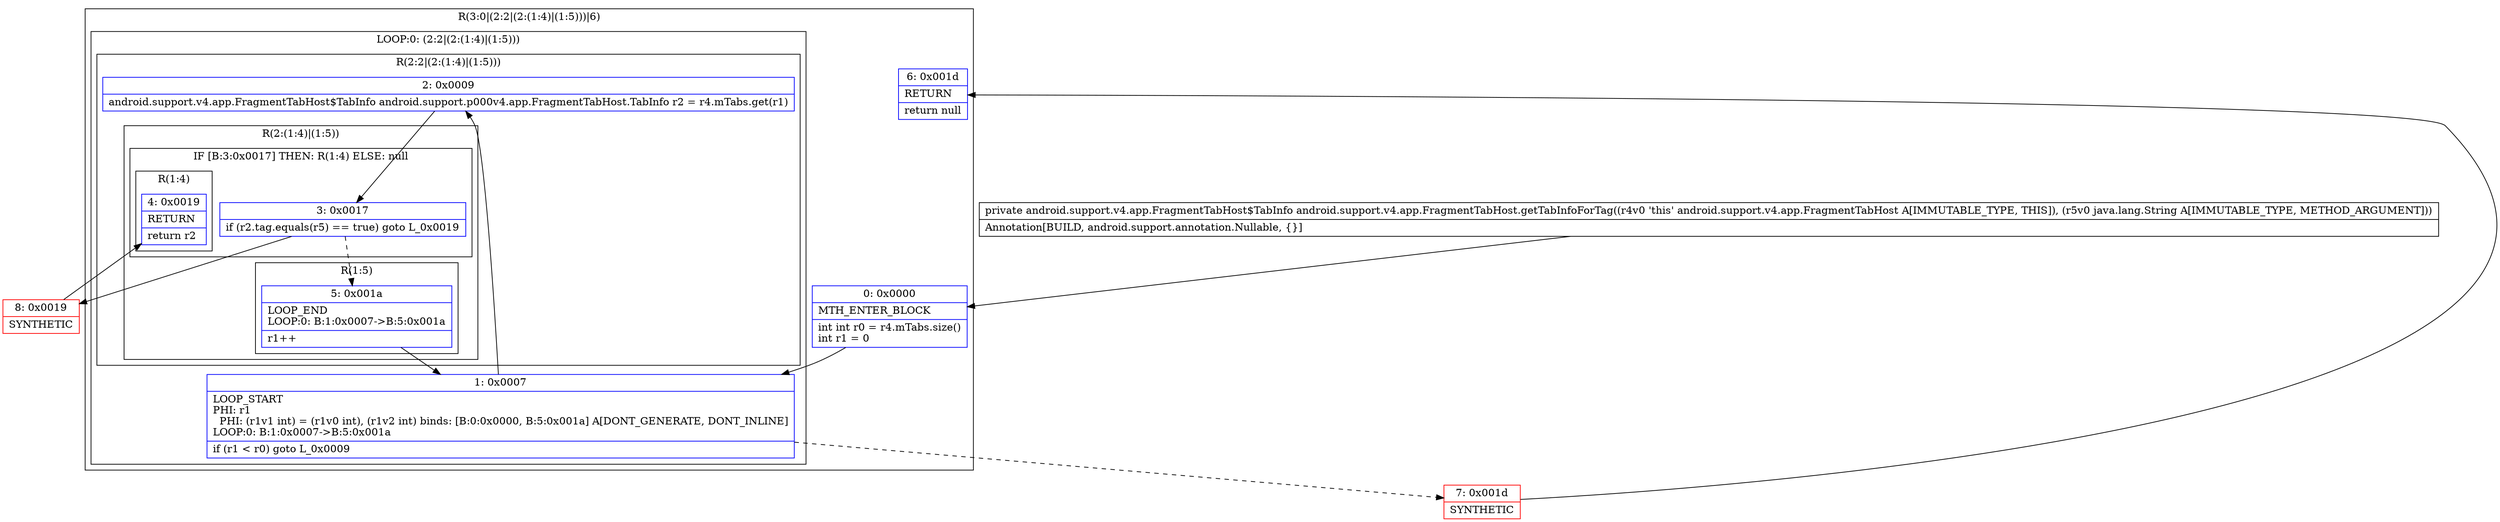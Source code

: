 digraph "CFG forandroid.support.v4.app.FragmentTabHost.getTabInfoForTag(Ljava\/lang\/String;)Landroid\/support\/v4\/app\/FragmentTabHost$TabInfo;" {
subgraph cluster_Region_1154750053 {
label = "R(3:0|(2:2|(2:(1:4)|(1:5)))|6)";
node [shape=record,color=blue];
Node_0 [shape=record,label="{0\:\ 0x0000|MTH_ENTER_BLOCK\l|int int r0 = r4.mTabs.size()\lint r1 = 0\l}"];
subgraph cluster_LoopRegion_165908652 {
label = "LOOP:0: (2:2|(2:(1:4)|(1:5)))";
node [shape=record,color=blue];
Node_1 [shape=record,label="{1\:\ 0x0007|LOOP_START\lPHI: r1 \l  PHI: (r1v1 int) = (r1v0 int), (r1v2 int) binds: [B:0:0x0000, B:5:0x001a] A[DONT_GENERATE, DONT_INLINE]\lLOOP:0: B:1:0x0007\-\>B:5:0x001a\l|if (r1 \< r0) goto L_0x0009\l}"];
subgraph cluster_Region_1924013021 {
label = "R(2:2|(2:(1:4)|(1:5)))";
node [shape=record,color=blue];
Node_2 [shape=record,label="{2\:\ 0x0009|android.support.v4.app.FragmentTabHost$TabInfo android.support.p000v4.app.FragmentTabHost.TabInfo r2 = r4.mTabs.get(r1)\l}"];
subgraph cluster_Region_1898683004 {
label = "R(2:(1:4)|(1:5))";
node [shape=record,color=blue];
subgraph cluster_IfRegion_372071635 {
label = "IF [B:3:0x0017] THEN: R(1:4) ELSE: null";
node [shape=record,color=blue];
Node_3 [shape=record,label="{3\:\ 0x0017|if (r2.tag.equals(r5) == true) goto L_0x0019\l}"];
subgraph cluster_Region_56543306 {
label = "R(1:4)";
node [shape=record,color=blue];
Node_4 [shape=record,label="{4\:\ 0x0019|RETURN\l|return r2\l}"];
}
}
subgraph cluster_Region_1512411646 {
label = "R(1:5)";
node [shape=record,color=blue];
Node_5 [shape=record,label="{5\:\ 0x001a|LOOP_END\lLOOP:0: B:1:0x0007\-\>B:5:0x001a\l|r1++\l}"];
}
}
}
}
Node_6 [shape=record,label="{6\:\ 0x001d|RETURN\l|return null\l}"];
}
Node_7 [shape=record,color=red,label="{7\:\ 0x001d|SYNTHETIC\l}"];
Node_8 [shape=record,color=red,label="{8\:\ 0x0019|SYNTHETIC\l}"];
MethodNode[shape=record,label="{private android.support.v4.app.FragmentTabHost$TabInfo android.support.v4.app.FragmentTabHost.getTabInfoForTag((r4v0 'this' android.support.v4.app.FragmentTabHost A[IMMUTABLE_TYPE, THIS]), (r5v0 java.lang.String A[IMMUTABLE_TYPE, METHOD_ARGUMENT]))  | Annotation[BUILD, android.support.annotation.Nullable, \{\}]\l}"];
MethodNode -> Node_0;
Node_0 -> Node_1;
Node_1 -> Node_2;
Node_1 -> Node_7[style=dashed];
Node_2 -> Node_3;
Node_3 -> Node_5[style=dashed];
Node_3 -> Node_8;
Node_5 -> Node_1;
Node_7 -> Node_6;
Node_8 -> Node_4;
}

